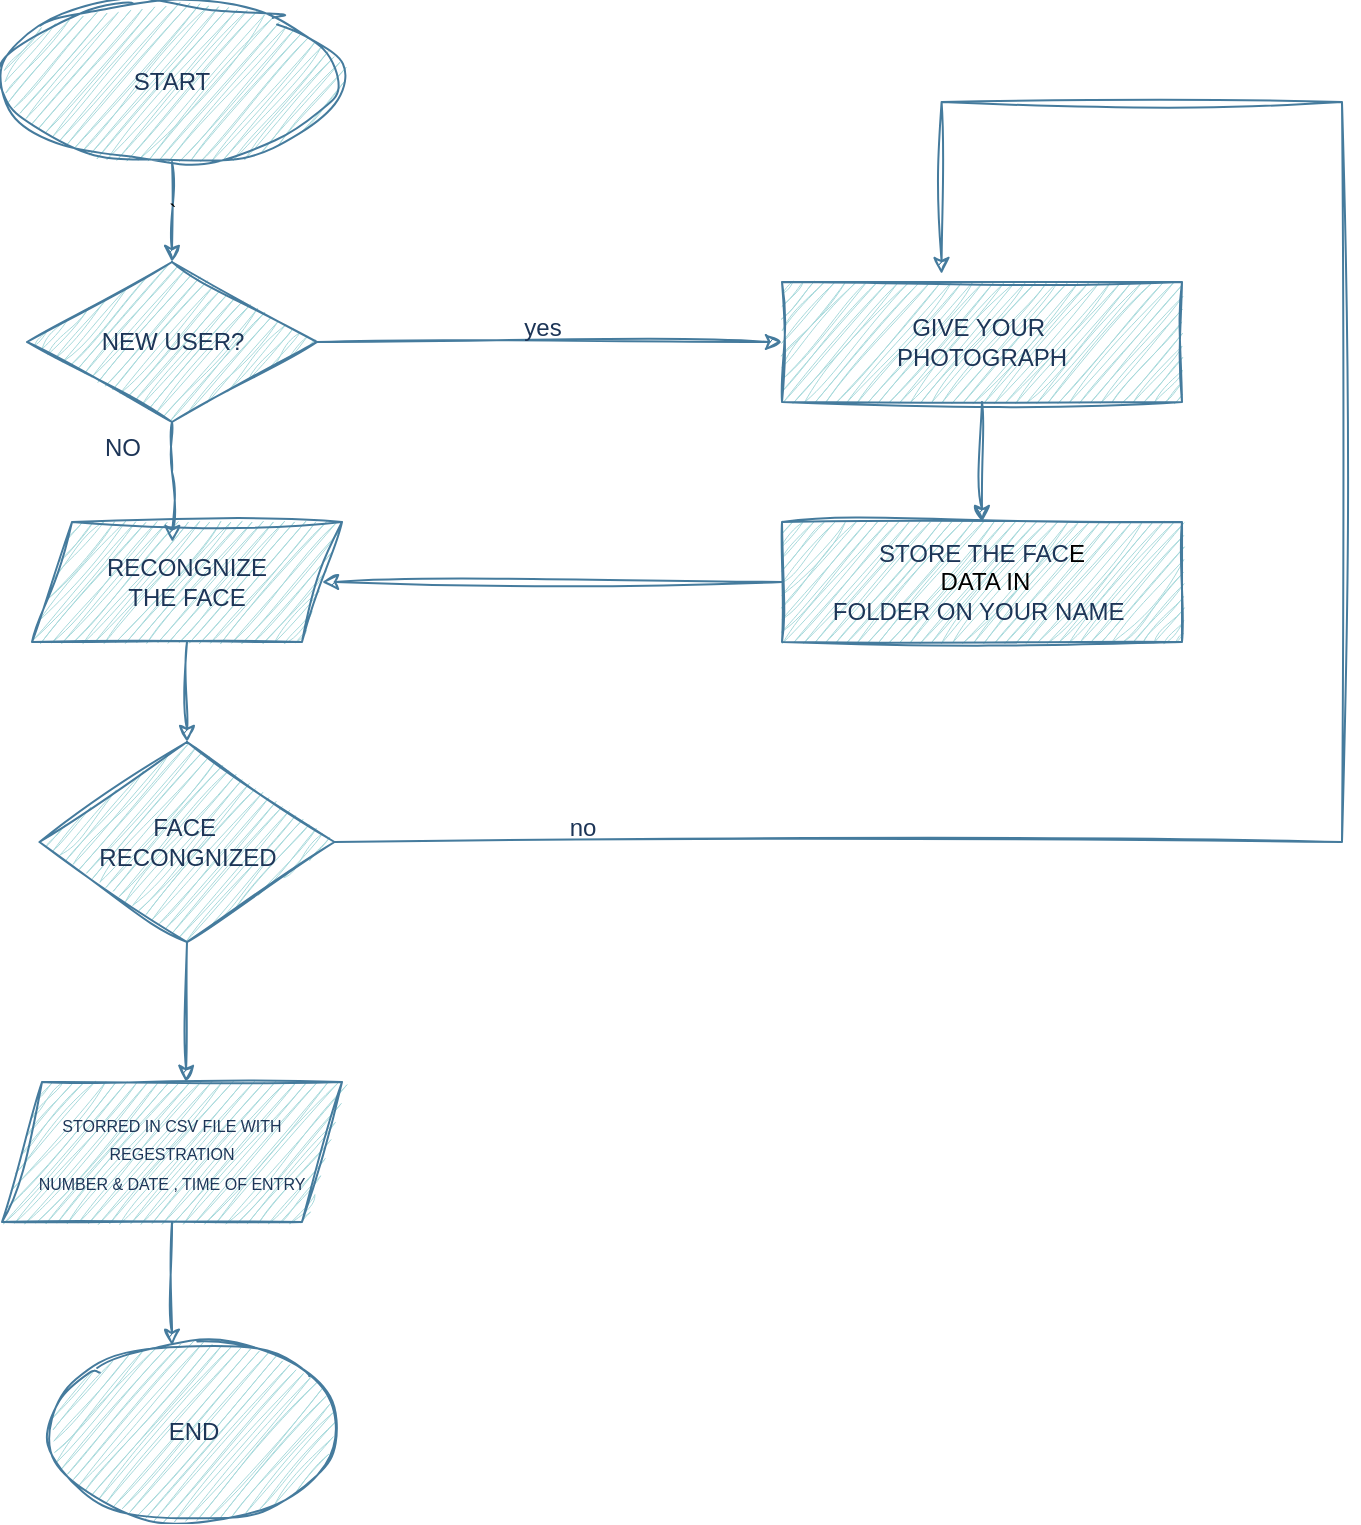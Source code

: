 <mxfile version="28.0.9">
  <diagram name="Page-1" id="H8DpeEtLhy9f013uELl-">
    <mxGraphModel dx="1226" dy="715" grid="1" gridSize="10" guides="1" tooltips="1" connect="1" arrows="1" fold="1" page="1" pageScale="1" pageWidth="850" pageHeight="1100" math="0" shadow="0">
      <root>
        <mxCell id="0" />
        <mxCell id="1" parent="0" />
        <mxCell id="AWOsMiHmGsWHdNTZipyf-16" value="`" style="edgeStyle=orthogonalEdgeStyle;rounded=0;orthogonalLoop=1;jettySize=auto;html=1;exitX=0.5;exitY=1;exitDx=0;exitDy=0;entryX=0.5;entryY=0;entryDx=0;entryDy=0;labelBackgroundColor=none;fontColor=default;strokeColor=#457B9D;sketch=1;curveFitting=1;jiggle=2;" edge="1" parent="1" source="AWOsMiHmGsWHdNTZipyf-1" target="AWOsMiHmGsWHdNTZipyf-2">
          <mxGeometry relative="1" as="geometry" />
        </mxCell>
        <mxCell id="AWOsMiHmGsWHdNTZipyf-1" value="START" style="ellipse;whiteSpace=wrap;html=1;labelBackgroundColor=none;fillColor=#A8DADC;strokeColor=#457B9D;fontColor=#1D3557;sketch=1;curveFitting=1;jiggle=2;rounded=0;" vertex="1" parent="1">
          <mxGeometry x="110" y="90" width="170" height="80" as="geometry" />
        </mxCell>
        <mxCell id="AWOsMiHmGsWHdNTZipyf-10" style="edgeStyle=orthogonalEdgeStyle;rounded=0;orthogonalLoop=1;jettySize=auto;html=1;exitX=1;exitY=0.5;exitDx=0;exitDy=0;entryX=0;entryY=0.5;entryDx=0;entryDy=0;labelBackgroundColor=none;fontColor=default;strokeColor=#457B9D;sketch=1;curveFitting=1;jiggle=2;" edge="1" parent="1" source="AWOsMiHmGsWHdNTZipyf-2" target="AWOsMiHmGsWHdNTZipyf-8">
          <mxGeometry relative="1" as="geometry" />
        </mxCell>
        <mxCell id="AWOsMiHmGsWHdNTZipyf-2" value="NEW USER?" style="rhombus;whiteSpace=wrap;html=1;labelBackgroundColor=none;fillColor=#A8DADC;strokeColor=#457B9D;fontColor=#1D3557;sketch=1;curveFitting=1;jiggle=2;rounded=0;" vertex="1" parent="1">
          <mxGeometry x="122.5" y="220" width="145" height="80" as="geometry" />
        </mxCell>
        <mxCell id="AWOsMiHmGsWHdNTZipyf-12" style="edgeStyle=orthogonalEdgeStyle;rounded=0;orthogonalLoop=1;jettySize=auto;html=1;exitX=0.5;exitY=1;exitDx=0;exitDy=0;entryX=0.5;entryY=0;entryDx=0;entryDy=0;labelBackgroundColor=none;fontColor=default;strokeColor=#457B9D;sketch=1;curveFitting=1;jiggle=2;" edge="1" parent="1" source="AWOsMiHmGsWHdNTZipyf-4" target="AWOsMiHmGsWHdNTZipyf-5">
          <mxGeometry relative="1" as="geometry" />
        </mxCell>
        <mxCell id="AWOsMiHmGsWHdNTZipyf-4" value="RECONGNIZE&lt;div&gt;THE FACE&lt;/div&gt;" style="shape=parallelogram;perimeter=parallelogramPerimeter;whiteSpace=wrap;html=1;fixedSize=1;labelBackgroundColor=none;fillColor=#A8DADC;strokeColor=#457B9D;fontColor=#1D3557;sketch=1;curveFitting=1;jiggle=2;rounded=0;" vertex="1" parent="1">
          <mxGeometry x="125" y="350" width="155" height="60" as="geometry" />
        </mxCell>
        <mxCell id="AWOsMiHmGsWHdNTZipyf-17" style="edgeStyle=orthogonalEdgeStyle;rounded=0;orthogonalLoop=1;jettySize=auto;html=1;exitX=1;exitY=0.5;exitDx=0;exitDy=0;entryX=0.399;entryY=-0.067;entryDx=0;entryDy=0;entryPerimeter=0;labelBackgroundColor=none;fontColor=default;strokeColor=#457B9D;sketch=1;curveFitting=1;jiggle=2;" edge="1" parent="1" source="AWOsMiHmGsWHdNTZipyf-5" target="AWOsMiHmGsWHdNTZipyf-8">
          <mxGeometry relative="1" as="geometry">
            <mxPoint x="791.778" y="160" as="targetPoint" />
            <Array as="points">
              <mxPoint x="780" y="510" />
              <mxPoint x="780" y="140" />
              <mxPoint x="580" y="140" />
            </Array>
          </mxGeometry>
        </mxCell>
        <mxCell id="AWOsMiHmGsWHdNTZipyf-5" value="FACE&amp;nbsp;&lt;div&gt;RECONGNIZED&lt;/div&gt;" style="rhombus;whiteSpace=wrap;html=1;labelBackgroundColor=none;fillColor=#A8DADC;strokeColor=#457B9D;fontColor=#1D3557;sketch=1;curveFitting=1;jiggle=2;rounded=0;" vertex="1" parent="1">
          <mxGeometry x="128.75" y="460" width="147.5" height="100" as="geometry" />
        </mxCell>
        <mxCell id="AWOsMiHmGsWHdNTZipyf-6" value="&lt;font style=&quot;font-size: 8px;&quot;&gt;STORRED IN CSV FILE WITH &lt;font style=&quot;&quot;&gt;REGESTRATION&lt;/font&gt;&lt;/font&gt;&lt;div&gt;&lt;font style=&quot;font-size: 8px;&quot;&gt;NUMBER &amp;amp; DATE , TIME OF ENTRY&lt;/font&gt;&lt;/div&gt;" style="shape=parallelogram;perimeter=parallelogramPerimeter;whiteSpace=wrap;html=1;fixedSize=1;labelBackgroundColor=none;fillColor=#A8DADC;strokeColor=#457B9D;fontColor=#1D3557;sketch=1;curveFitting=1;jiggle=2;rounded=0;" vertex="1" parent="1">
          <mxGeometry x="110" y="630" width="170" height="70" as="geometry" />
        </mxCell>
        <mxCell id="AWOsMiHmGsWHdNTZipyf-7" value="END" style="ellipse;whiteSpace=wrap;html=1;labelBackgroundColor=none;fillColor=#A8DADC;strokeColor=#457B9D;fontColor=#1D3557;sketch=1;curveFitting=1;jiggle=2;rounded=0;" vertex="1" parent="1">
          <mxGeometry x="134.38" y="760" width="143.75" height="90" as="geometry" />
        </mxCell>
        <mxCell id="AWOsMiHmGsWHdNTZipyf-18" style="edgeStyle=orthogonalEdgeStyle;rounded=0;orthogonalLoop=1;jettySize=auto;html=1;exitX=0.5;exitY=1;exitDx=0;exitDy=0;entryX=0.5;entryY=0;entryDx=0;entryDy=0;labelBackgroundColor=none;fontColor=default;strokeColor=#457B9D;sketch=1;curveFitting=1;jiggle=2;" edge="1" parent="1" source="AWOsMiHmGsWHdNTZipyf-8" target="AWOsMiHmGsWHdNTZipyf-9">
          <mxGeometry relative="1" as="geometry" />
        </mxCell>
        <mxCell id="AWOsMiHmGsWHdNTZipyf-8" value="GIVE YOUR&amp;nbsp;&lt;div&gt;PHOTOGRAPH&lt;/div&gt;" style="rounded=0;whiteSpace=wrap;html=1;labelBackgroundColor=none;fillColor=#A8DADC;strokeColor=#457B9D;fontColor=#1D3557;sketch=1;curveFitting=1;jiggle=2;" vertex="1" parent="1">
          <mxGeometry x="500" y="230" width="200" height="60" as="geometry" />
        </mxCell>
        <mxCell id="AWOsMiHmGsWHdNTZipyf-11" style="edgeStyle=orthogonalEdgeStyle;rounded=0;orthogonalLoop=1;jettySize=auto;html=1;exitX=0;exitY=0.5;exitDx=0;exitDy=0;labelBackgroundColor=none;fontColor=default;strokeColor=#457B9D;sketch=1;curveFitting=1;jiggle=2;" edge="1" parent="1" source="AWOsMiHmGsWHdNTZipyf-9" target="AWOsMiHmGsWHdNTZipyf-4">
          <mxGeometry relative="1" as="geometry" />
        </mxCell>
        <mxCell id="AWOsMiHmGsWHdNTZipyf-9" value="STORE THE FAC&lt;span style=&quot;background-color: transparent; color: light-dark(rgb(0, 0, 0), rgb(255, 255, 255));&quot;&gt;E&lt;/span&gt;&lt;div&gt;&lt;span style=&quot;background-color: transparent; color: light-dark(rgb(0, 0, 0), rgb(255, 255, 255));&quot;&gt;&amp;nbsp;DATA IN&lt;/span&gt;&lt;div&gt;&lt;div&gt;FOLDER ON YOUR NAME&amp;nbsp;&lt;/div&gt;&lt;/div&gt;&lt;/div&gt;" style="rounded=0;whiteSpace=wrap;html=1;labelBackgroundColor=none;fillColor=#A8DADC;strokeColor=#457B9D;fontColor=#1D3557;sketch=1;curveFitting=1;jiggle=2;" vertex="1" parent="1">
          <mxGeometry x="500" y="350" width="200" height="60" as="geometry" />
        </mxCell>
        <mxCell id="AWOsMiHmGsWHdNTZipyf-14" style="edgeStyle=orthogonalEdgeStyle;rounded=0;orthogonalLoop=1;jettySize=auto;html=1;exitX=0.5;exitY=1;exitDx=0;exitDy=0;labelBackgroundColor=none;fontColor=default;strokeColor=#457B9D;sketch=1;curveFitting=1;jiggle=2;" edge="1" parent="1" source="AWOsMiHmGsWHdNTZipyf-5">
          <mxGeometry relative="1" as="geometry">
            <mxPoint x="202" y="630" as="targetPoint" />
          </mxGeometry>
        </mxCell>
        <mxCell id="AWOsMiHmGsWHdNTZipyf-19" value="yes" style="text;html=1;align=center;verticalAlign=middle;resizable=0;points=[];autosize=1;labelBackgroundColor=none;fontColor=#1D3557;sketch=1;curveFitting=1;jiggle=2;rounded=0;" vertex="1" parent="1">
          <mxGeometry x="360" y="238" width="40" height="30" as="geometry" />
        </mxCell>
        <mxCell id="AWOsMiHmGsWHdNTZipyf-20" value="no" style="text;html=1;align=center;verticalAlign=middle;resizable=0;points=[];autosize=1;labelBackgroundColor=none;fontColor=#1D3557;sketch=1;curveFitting=1;jiggle=2;rounded=0;" vertex="1" parent="1">
          <mxGeometry x="380" y="488" width="40" height="30" as="geometry" />
        </mxCell>
        <mxCell id="AWOsMiHmGsWHdNTZipyf-21" style="edgeStyle=orthogonalEdgeStyle;rounded=0;orthogonalLoop=1;jettySize=auto;html=1;exitX=0.5;exitY=1;exitDx=0;exitDy=0;entryX=0.422;entryY=0.021;entryDx=0;entryDy=0;entryPerimeter=0;labelBackgroundColor=none;fontColor=default;strokeColor=#457B9D;sketch=1;curveFitting=1;jiggle=2;" edge="1" parent="1" source="AWOsMiHmGsWHdNTZipyf-6" target="AWOsMiHmGsWHdNTZipyf-7">
          <mxGeometry relative="1" as="geometry" />
        </mxCell>
        <mxCell id="AWOsMiHmGsWHdNTZipyf-22" style="edgeStyle=orthogonalEdgeStyle;rounded=0;orthogonalLoop=1;jettySize=auto;html=1;exitX=0.5;exitY=1;exitDx=0;exitDy=0;entryX=0.453;entryY=0.167;entryDx=0;entryDy=0;entryPerimeter=0;labelBackgroundColor=none;fontColor=default;strokeColor=#457B9D;sketch=1;curveFitting=1;jiggle=2;" edge="1" parent="1" source="AWOsMiHmGsWHdNTZipyf-2" target="AWOsMiHmGsWHdNTZipyf-4">
          <mxGeometry relative="1" as="geometry" />
        </mxCell>
        <mxCell id="AWOsMiHmGsWHdNTZipyf-23" value="NO" style="text;html=1;align=center;verticalAlign=middle;resizable=0;points=[];autosize=1;labelBackgroundColor=none;fontColor=#1D3557;sketch=1;curveFitting=1;jiggle=2;rounded=0;" vertex="1" parent="1">
          <mxGeometry x="150" y="298" width="40" height="30" as="geometry" />
        </mxCell>
      </root>
    </mxGraphModel>
  </diagram>
</mxfile>
